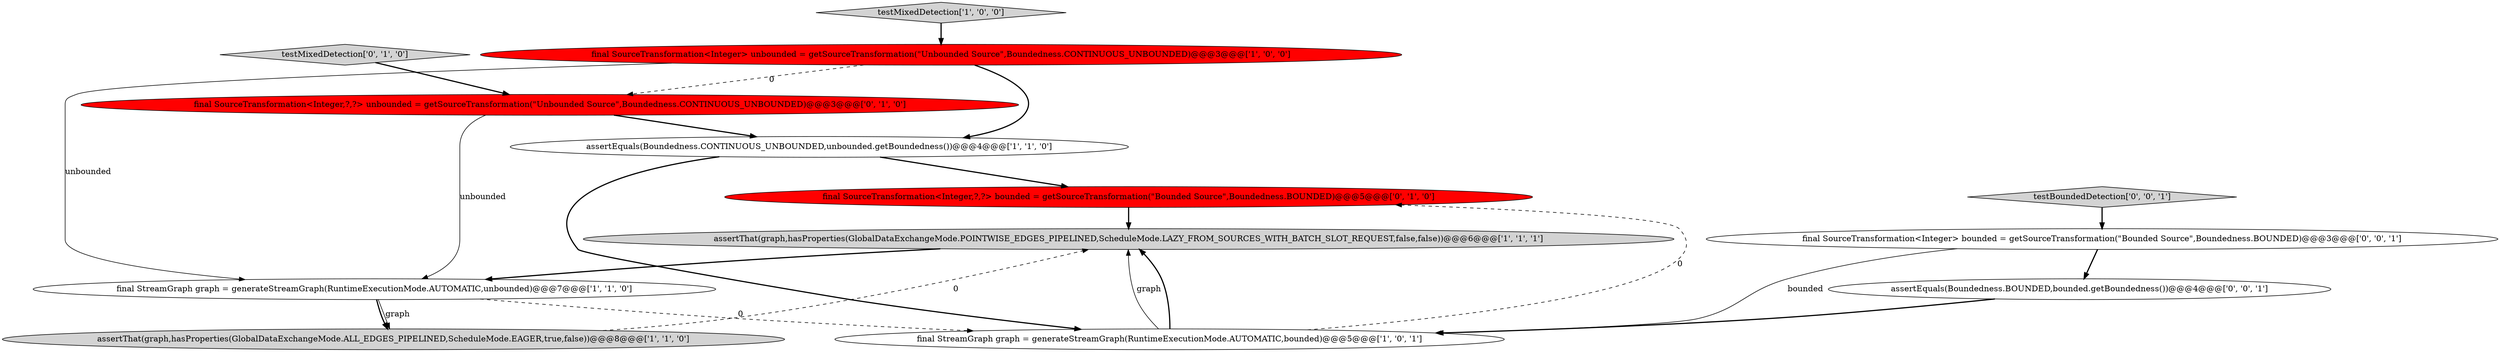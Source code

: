 digraph {
9 [style = filled, label = "final SourceTransformation<Integer,?,?> bounded = getSourceTransformation(\"Bounded Source\",Boundedness.BOUNDED)@@@5@@@['0', '1', '0']", fillcolor = red, shape = ellipse image = "AAA1AAABBB2BBB"];
0 [style = filled, label = "assertThat(graph,hasProperties(GlobalDataExchangeMode.POINTWISE_EDGES_PIPELINED,ScheduleMode.LAZY_FROM_SOURCES_WITH_BATCH_SLOT_REQUEST,false,false))@@@6@@@['1', '1', '1']", fillcolor = lightgray, shape = ellipse image = "AAA0AAABBB1BBB"];
5 [style = filled, label = "testMixedDetection['1', '0', '0']", fillcolor = lightgray, shape = diamond image = "AAA0AAABBB1BBB"];
1 [style = filled, label = "assertEquals(Boundedness.CONTINUOUS_UNBOUNDED,unbounded.getBoundedness())@@@4@@@['1', '1', '0']", fillcolor = white, shape = ellipse image = "AAA0AAABBB1BBB"];
2 [style = filled, label = "assertThat(graph,hasProperties(GlobalDataExchangeMode.ALL_EDGES_PIPELINED,ScheduleMode.EAGER,true,false))@@@8@@@['1', '1', '0']", fillcolor = lightgray, shape = ellipse image = "AAA0AAABBB1BBB"];
4 [style = filled, label = "final StreamGraph graph = generateStreamGraph(RuntimeExecutionMode.AUTOMATIC,bounded)@@@5@@@['1', '0', '1']", fillcolor = white, shape = ellipse image = "AAA0AAABBB1BBB"];
8 [style = filled, label = "final SourceTransformation<Integer,?,?> unbounded = getSourceTransformation(\"Unbounded Source\",Boundedness.CONTINUOUS_UNBOUNDED)@@@3@@@['0', '1', '0']", fillcolor = red, shape = ellipse image = "AAA1AAABBB2BBB"];
6 [style = filled, label = "final StreamGraph graph = generateStreamGraph(RuntimeExecutionMode.AUTOMATIC,unbounded)@@@7@@@['1', '1', '0']", fillcolor = white, shape = ellipse image = "AAA0AAABBB1BBB"];
7 [style = filled, label = "testMixedDetection['0', '1', '0']", fillcolor = lightgray, shape = diamond image = "AAA0AAABBB2BBB"];
3 [style = filled, label = "final SourceTransformation<Integer> unbounded = getSourceTransformation(\"Unbounded Source\",Boundedness.CONTINUOUS_UNBOUNDED)@@@3@@@['1', '0', '0']", fillcolor = red, shape = ellipse image = "AAA1AAABBB1BBB"];
10 [style = filled, label = "testBoundedDetection['0', '0', '1']", fillcolor = lightgray, shape = diamond image = "AAA0AAABBB3BBB"];
12 [style = filled, label = "final SourceTransformation<Integer> bounded = getSourceTransformation(\"Bounded Source\",Boundedness.BOUNDED)@@@3@@@['0', '0', '1']", fillcolor = white, shape = ellipse image = "AAA0AAABBB3BBB"];
11 [style = filled, label = "assertEquals(Boundedness.BOUNDED,bounded.getBoundedness())@@@4@@@['0', '0', '1']", fillcolor = white, shape = ellipse image = "AAA0AAABBB3BBB"];
5->3 [style = bold, label=""];
3->6 [style = solid, label="unbounded"];
1->4 [style = bold, label=""];
9->0 [style = bold, label=""];
3->1 [style = bold, label=""];
0->6 [style = bold, label=""];
12->4 [style = solid, label="bounded"];
11->4 [style = bold, label=""];
12->11 [style = bold, label=""];
4->0 [style = solid, label="graph"];
7->8 [style = bold, label=""];
6->4 [style = dashed, label="0"];
1->9 [style = bold, label=""];
4->0 [style = bold, label=""];
6->2 [style = bold, label=""];
8->1 [style = bold, label=""];
6->2 [style = solid, label="graph"];
4->9 [style = dashed, label="0"];
2->0 [style = dashed, label="0"];
10->12 [style = bold, label=""];
3->8 [style = dashed, label="0"];
8->6 [style = solid, label="unbounded"];
}
